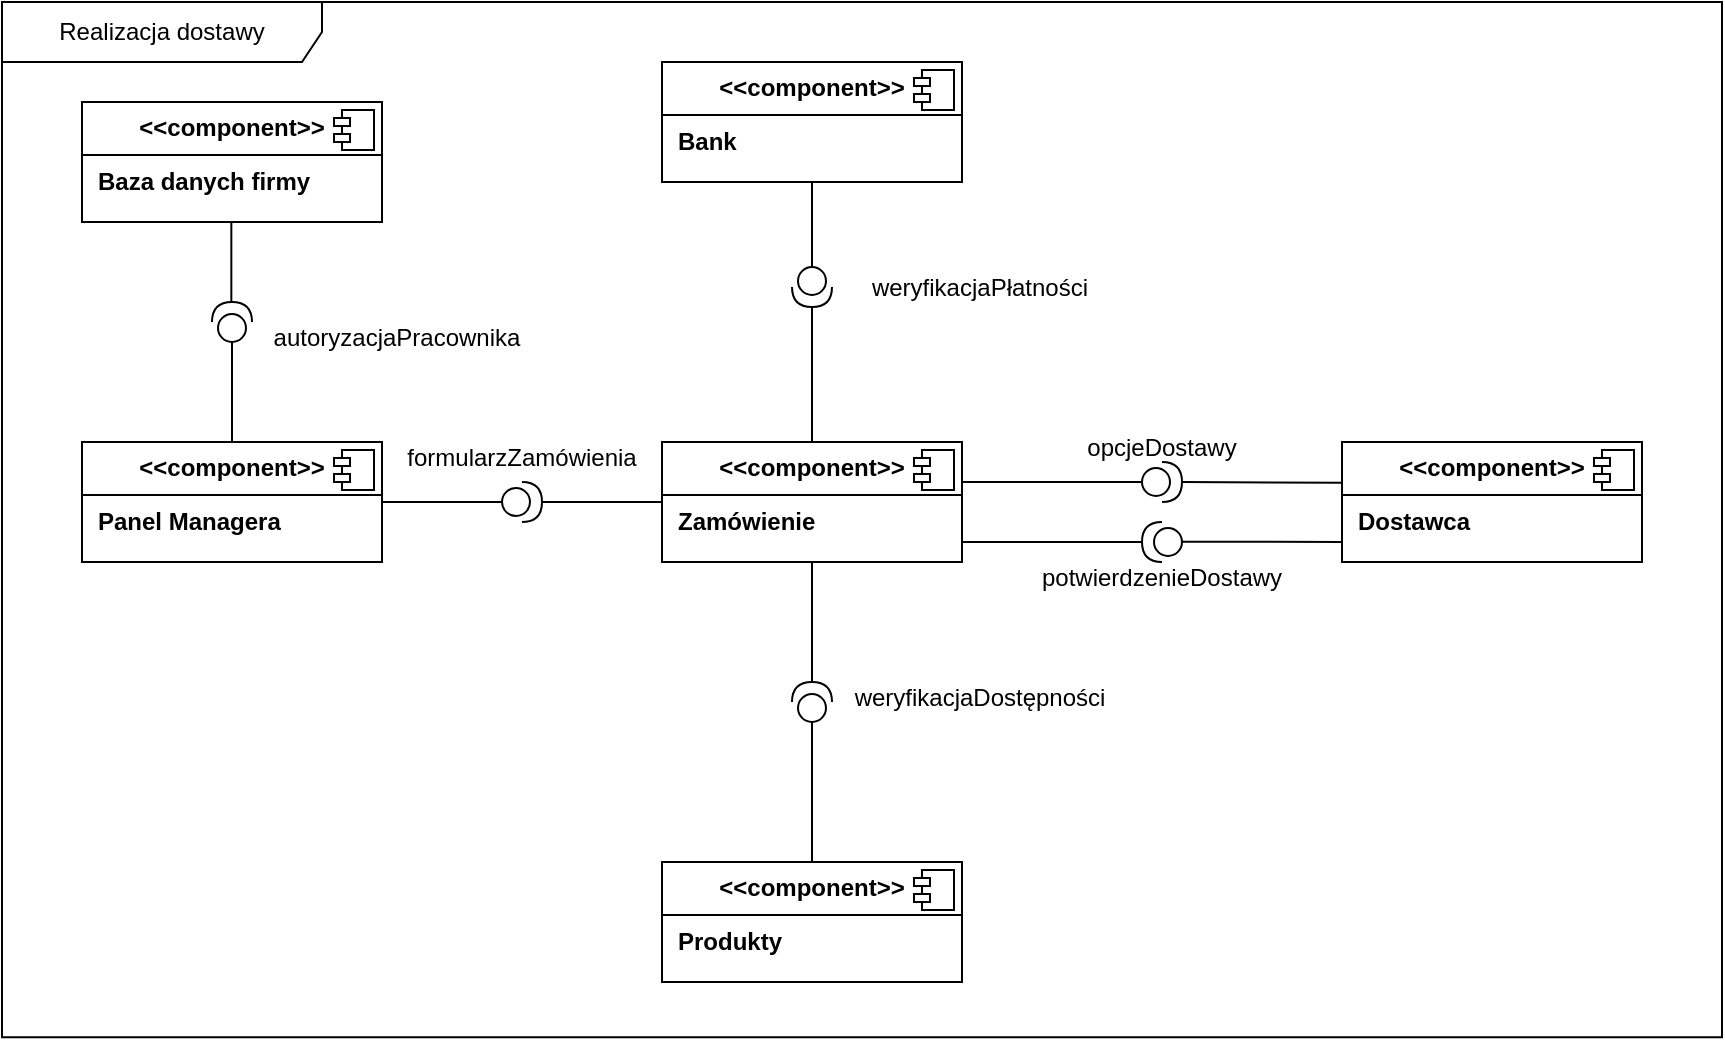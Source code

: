 <mxfile version="26.0.9">
  <diagram name="Strona-1" id="jzmrD4jcNZHcuR0E9kM4">
    <mxGraphModel dx="1320" dy="1180" grid="1" gridSize="10" guides="1" tooltips="1" connect="1" arrows="1" fold="1" page="1" pageScale="1" pageWidth="827" pageHeight="1169" math="0" shadow="0">
      <root>
        <mxCell id="0" />
        <mxCell id="1" parent="0" />
        <mxCell id="Gok0b5DfwyW_gEvZsmUu-3" value="" style="shape=providedRequiredInterface;html=1;verticalLabelPosition=bottom;sketch=0;rotation=-90;" parent="1" vertex="1">
          <mxGeometry x="105" y="150" width="20" height="20" as="geometry" />
        </mxCell>
        <mxCell id="Gok0b5DfwyW_gEvZsmUu-8" value="" style="endArrow=none;startArrow=none;endFill=0;startFill=0;endSize=8;html=1;verticalAlign=bottom;labelBackgroundColor=none;strokeWidth=1;rounded=0;exitX=0.5;exitY=1;exitDx=0;exitDy=0;entryX=1;entryY=0.5;entryDx=0;entryDy=0;entryPerimeter=0;" parent="1" edge="1">
          <mxGeometry width="160" relative="1" as="geometry">
            <mxPoint x="114.67" y="100" as="sourcePoint" />
            <mxPoint x="114.67" y="150" as="targetPoint" />
          </mxGeometry>
        </mxCell>
        <mxCell id="Gok0b5DfwyW_gEvZsmUu-9" value="&lt;p style=&quot;margin:0px;margin-top:6px;text-align:center;&quot;&gt;&lt;b&gt;&amp;lt;&amp;lt;component&amp;gt;&amp;gt;&lt;/b&gt;&lt;/p&gt;&lt;hr size=&quot;1&quot; style=&quot;border-style:solid;&quot;&gt;&lt;p style=&quot;margin:0px;margin-left:8px;&quot;&gt;&lt;b&gt;Panel Managera&lt;/b&gt;&lt;/p&gt;" style="align=left;overflow=fill;html=1;dropTarget=0;whiteSpace=wrap;" parent="1" vertex="1">
          <mxGeometry x="40" y="220" width="150" height="60" as="geometry" />
        </mxCell>
        <mxCell id="Gok0b5DfwyW_gEvZsmUu-10" value="" style="shape=component;jettyWidth=8;jettyHeight=4;" parent="Gok0b5DfwyW_gEvZsmUu-9" vertex="1">
          <mxGeometry x="1" width="20" height="20" relative="1" as="geometry">
            <mxPoint x="-24" y="4" as="offset" />
          </mxGeometry>
        </mxCell>
        <mxCell id="Gok0b5DfwyW_gEvZsmUu-12" value="" style="endArrow=none;startArrow=none;endFill=0;startFill=0;endSize=8;html=1;verticalAlign=bottom;labelBackgroundColor=none;strokeWidth=1;rounded=0;exitX=0;exitY=0.5;exitDx=0;exitDy=0;entryX=0.5;entryY=0;entryDx=0;entryDy=0;exitPerimeter=0;" parent="1" source="Gok0b5DfwyW_gEvZsmUu-3" target="Gok0b5DfwyW_gEvZsmUu-9" edge="1">
          <mxGeometry width="160" relative="1" as="geometry">
            <mxPoint x="114.84" y="170" as="sourcePoint" />
            <mxPoint x="114.84" y="220" as="targetPoint" />
          </mxGeometry>
        </mxCell>
        <mxCell id="B4y188OW89mDK_tySXYm-1" value="&lt;p style=&quot;margin:0px;margin-top:6px;text-align:center;&quot;&gt;&lt;b&gt;&amp;lt;&amp;lt;component&amp;gt;&amp;gt;&lt;/b&gt;&lt;/p&gt;&lt;hr size=&quot;1&quot; style=&quot;border-style:solid;&quot;&gt;&lt;p style=&quot;margin:0px;margin-left:8px;&quot;&gt;&lt;b&gt;Zamówienie&lt;/b&gt;&lt;/p&gt;" style="align=left;overflow=fill;html=1;dropTarget=0;whiteSpace=wrap;" parent="1" vertex="1">
          <mxGeometry x="330" y="220" width="150" height="60" as="geometry" />
        </mxCell>
        <mxCell id="B4y188OW89mDK_tySXYm-2" value="" style="shape=component;jettyWidth=8;jettyHeight=4;" parent="B4y188OW89mDK_tySXYm-1" vertex="1">
          <mxGeometry x="1" width="20" height="20" relative="1" as="geometry">
            <mxPoint x="-24" y="4" as="offset" />
          </mxGeometry>
        </mxCell>
        <mxCell id="B4y188OW89mDK_tySXYm-9" value="&lt;p style=&quot;margin:0px;margin-top:6px;text-align:center;&quot;&gt;&lt;b&gt;&amp;lt;&amp;lt;component&amp;gt;&amp;gt;&lt;/b&gt;&lt;/p&gt;&lt;hr size=&quot;1&quot; style=&quot;border-style:solid;&quot;&gt;&lt;p style=&quot;margin:0px;margin-left:8px;&quot;&gt;&lt;b&gt;Produkty&lt;/b&gt;&lt;/p&gt;" style="align=left;overflow=fill;html=1;dropTarget=0;whiteSpace=wrap;" parent="1" vertex="1">
          <mxGeometry x="330" y="430" width="150" height="60" as="geometry" />
        </mxCell>
        <mxCell id="B4y188OW89mDK_tySXYm-10" value="" style="shape=component;jettyWidth=8;jettyHeight=4;" parent="B4y188OW89mDK_tySXYm-9" vertex="1">
          <mxGeometry x="1" width="20" height="20" relative="1" as="geometry">
            <mxPoint x="-24" y="4" as="offset" />
          </mxGeometry>
        </mxCell>
        <mxCell id="B4y188OW89mDK_tySXYm-11" value="" style="shape=providedRequiredInterface;html=1;verticalLabelPosition=bottom;sketch=0;rotation=0;" parent="1" vertex="1">
          <mxGeometry x="250" y="240" width="20" height="20" as="geometry" />
        </mxCell>
        <mxCell id="B4y188OW89mDK_tySXYm-12" value="" style="endArrow=none;html=1;rounded=0;exitX=1;exitY=0.5;exitDx=0;exitDy=0;entryX=0;entryY=0.5;entryDx=0;entryDy=0;entryPerimeter=0;" parent="1" source="Gok0b5DfwyW_gEvZsmUu-9" target="B4y188OW89mDK_tySXYm-11" edge="1">
          <mxGeometry width="50" height="50" relative="1" as="geometry">
            <mxPoint x="360" y="380" as="sourcePoint" />
            <mxPoint x="410" y="330" as="targetPoint" />
          </mxGeometry>
        </mxCell>
        <mxCell id="B4y188OW89mDK_tySXYm-13" value="" style="endArrow=none;html=1;rounded=0;exitX=1;exitY=0.5;exitDx=0;exitDy=0;entryX=0;entryY=0.5;entryDx=0;entryDy=0;exitPerimeter=0;" parent="1" source="B4y188OW89mDK_tySXYm-11" target="B4y188OW89mDK_tySXYm-1" edge="1">
          <mxGeometry width="50" height="50" relative="1" as="geometry">
            <mxPoint x="210" y="270" as="sourcePoint" />
            <mxPoint x="260" y="270" as="targetPoint" />
          </mxGeometry>
        </mxCell>
        <mxCell id="B4y188OW89mDK_tySXYm-14" value="formularzZamówienia" style="text;html=1;align=center;verticalAlign=middle;whiteSpace=wrap;rounded=0;" parent="1" vertex="1">
          <mxGeometry x="201.25" y="220" width="117.5" height="15" as="geometry" />
        </mxCell>
        <mxCell id="B4y188OW89mDK_tySXYm-16" value="" style="shape=providedRequiredInterface;html=1;verticalLabelPosition=bottom;sketch=0;rotation=-90;" parent="1" vertex="1">
          <mxGeometry x="395" y="340" width="20" height="20" as="geometry" />
        </mxCell>
        <mxCell id="B4y188OW89mDK_tySXYm-17" value="" style="endArrow=none;html=1;rounded=0;exitX=0.5;exitY=1;exitDx=0;exitDy=0;entryX=1;entryY=0.5;entryDx=0;entryDy=0;entryPerimeter=0;" parent="1" source="B4y188OW89mDK_tySXYm-1" target="B4y188OW89mDK_tySXYm-16" edge="1">
          <mxGeometry width="50" height="50" relative="1" as="geometry">
            <mxPoint x="405" y="290" as="sourcePoint" />
            <mxPoint x="318.75" y="349.5" as="targetPoint" />
          </mxGeometry>
        </mxCell>
        <mxCell id="B4y188OW89mDK_tySXYm-19" value="" style="endArrow=none;html=1;rounded=0;exitX=0;exitY=0.5;exitDx=0;exitDy=0;entryX=0.5;entryY=0;entryDx=0;entryDy=0;exitPerimeter=0;" parent="1" source="B4y188OW89mDK_tySXYm-16" target="B4y188OW89mDK_tySXYm-9" edge="1">
          <mxGeometry width="50" height="50" relative="1" as="geometry">
            <mxPoint x="530" y="330" as="sourcePoint" />
            <mxPoint x="405" y="420" as="targetPoint" />
          </mxGeometry>
        </mxCell>
        <mxCell id="B4y188OW89mDK_tySXYm-24" value="" style="shape=providedRequiredInterface;html=1;verticalLabelPosition=bottom;sketch=0;rotation=90;" parent="1" vertex="1">
          <mxGeometry x="395" y="132.5" width="20" height="20" as="geometry" />
        </mxCell>
        <mxCell id="B4y188OW89mDK_tySXYm-25" value="" style="endArrow=none;html=1;rounded=0;exitX=1;exitY=0.5;exitDx=0;exitDy=0;entryX=0.5;entryY=0;entryDx=0;entryDy=0;exitPerimeter=0;" parent="1" source="B4y188OW89mDK_tySXYm-24" target="B4y188OW89mDK_tySXYm-1" edge="1">
          <mxGeometry width="50" height="50" relative="1" as="geometry">
            <mxPoint x="404.66" y="160" as="sourcePoint" />
            <mxPoint x="404.66" y="220" as="targetPoint" />
          </mxGeometry>
        </mxCell>
        <mxCell id="B4y188OW89mDK_tySXYm-26" value="" style="endArrow=none;html=1;rounded=0;exitX=0.5;exitY=1;exitDx=0;exitDy=0;entryX=0;entryY=0.5;entryDx=0;entryDy=0;entryPerimeter=0;" parent="1" source="B4y188OW89mDK_tySXYm-21" target="B4y188OW89mDK_tySXYm-24" edge="1">
          <mxGeometry width="50" height="50" relative="1" as="geometry">
            <mxPoint x="470" y="132.5" as="sourcePoint" />
            <mxPoint x="470" y="199.5" as="targetPoint" />
          </mxGeometry>
        </mxCell>
        <mxCell id="B4y188OW89mDK_tySXYm-27" value="weryfikacjaDostępności" style="text;html=1;align=center;verticalAlign=middle;whiteSpace=wrap;rounded=0;" parent="1" vertex="1">
          <mxGeometry x="430" y="340" width="117.5" height="15" as="geometry" />
        </mxCell>
        <mxCell id="B4y188OW89mDK_tySXYm-28" value="weryfikacjaPłatności" style="text;html=1;align=center;verticalAlign=middle;whiteSpace=wrap;rounded=0;" parent="1" vertex="1">
          <mxGeometry x="430" y="135" width="117.5" height="15" as="geometry" />
        </mxCell>
        <mxCell id="B4y188OW89mDK_tySXYm-29" value="Realizacja dostawy" style="shape=umlFrame;whiteSpace=wrap;html=1;pointerEvents=0;recursiveResize=0;container=1;collapsible=0;width=160;" parent="1" vertex="1">
          <mxGeometry width="860" height="517.65" as="geometry" />
        </mxCell>
        <mxCell id="B4y188OW89mDK_tySXYm-8" value="autoryzacjaPracownika" style="text;html=1;align=center;verticalAlign=middle;whiteSpace=wrap;rounded=0;" parent="B4y188OW89mDK_tySXYm-29" vertex="1">
          <mxGeometry x="180" y="160.15" width="35" height="15" as="geometry" />
        </mxCell>
        <mxCell id="B4y188OW89mDK_tySXYm-30" value="" style="shape=providedRequiredInterface;html=1;verticalLabelPosition=bottom;sketch=0;rotation=0;" parent="B4y188OW89mDK_tySXYm-29" vertex="1">
          <mxGeometry x="570" y="230.0" width="20" height="20" as="geometry" />
        </mxCell>
        <mxCell id="B4y188OW89mDK_tySXYm-32" value="&lt;p style=&quot;margin:0px;margin-top:6px;text-align:center;&quot;&gt;&lt;b&gt;&amp;lt;&amp;lt;component&amp;gt;&amp;gt;&lt;/b&gt;&lt;/p&gt;&lt;hr size=&quot;1&quot; style=&quot;border-style:solid;&quot;&gt;&lt;p style=&quot;margin:0px;margin-left:8px;&quot;&gt;&lt;b&gt;Dostawca&lt;/b&gt;&lt;/p&gt;" style="align=left;overflow=fill;html=1;dropTarget=0;whiteSpace=wrap;" parent="B4y188OW89mDK_tySXYm-29" vertex="1">
          <mxGeometry x="670" y="220" width="150" height="60" as="geometry" />
        </mxCell>
        <mxCell id="B4y188OW89mDK_tySXYm-33" value="" style="shape=component;jettyWidth=8;jettyHeight=4;" parent="B4y188OW89mDK_tySXYm-32" vertex="1">
          <mxGeometry x="1" width="20" height="20" relative="1" as="geometry">
            <mxPoint x="-24" y="4" as="offset" />
          </mxGeometry>
        </mxCell>
        <mxCell id="B4y188OW89mDK_tySXYm-34" value="" style="endArrow=none;html=1;rounded=0;exitX=1;exitY=0.5;exitDx=0;exitDy=0;entryX=0.003;entryY=0.34;entryDx=0;entryDy=0;exitPerimeter=0;entryPerimeter=0;" parent="B4y188OW89mDK_tySXYm-29" source="B4y188OW89mDK_tySXYm-30" target="B4y188OW89mDK_tySXYm-32" edge="1">
          <mxGeometry width="50" height="50" relative="1" as="geometry">
            <mxPoint x="640" y="257.65" as="sourcePoint" />
            <mxPoint x="640" y="310.65" as="targetPoint" />
          </mxGeometry>
        </mxCell>
        <mxCell id="B4y188OW89mDK_tySXYm-35" value="opcjeDostawy" style="text;html=1;align=center;verticalAlign=middle;whiteSpace=wrap;rounded=0;" parent="B4y188OW89mDK_tySXYm-29" vertex="1">
          <mxGeometry x="521.25" y="215.0" width="117.5" height="15" as="geometry" />
        </mxCell>
        <mxCell id="B4y188OW89mDK_tySXYm-21" value="&lt;p style=&quot;margin:0px;margin-top:6px;text-align:center;&quot;&gt;&lt;b&gt;&amp;lt;&amp;lt;component&amp;gt;&amp;gt;&lt;/b&gt;&lt;/p&gt;&lt;hr size=&quot;1&quot; style=&quot;border-style:solid;&quot;&gt;&lt;p style=&quot;margin:0px;margin-left:8px;&quot;&gt;&lt;b&gt;Bank&lt;/b&gt;&lt;/p&gt;" style="align=left;overflow=fill;html=1;dropTarget=0;whiteSpace=wrap;" parent="B4y188OW89mDK_tySXYm-29" vertex="1">
          <mxGeometry x="330" y="30" width="150" height="60" as="geometry" />
        </mxCell>
        <mxCell id="B4y188OW89mDK_tySXYm-22" value="" style="shape=component;jettyWidth=8;jettyHeight=4;" parent="B4y188OW89mDK_tySXYm-21" vertex="1">
          <mxGeometry x="1" width="20" height="20" relative="1" as="geometry">
            <mxPoint x="-24" y="4" as="offset" />
          </mxGeometry>
        </mxCell>
        <mxCell id="Gok0b5DfwyW_gEvZsmUu-1" value="&lt;p style=&quot;margin:0px;margin-top:6px;text-align:center;&quot;&gt;&lt;b&gt;&amp;lt;&amp;lt;component&amp;gt;&amp;gt;&lt;/b&gt;&lt;/p&gt;&lt;hr size=&quot;1&quot; style=&quot;border-style:solid;&quot;&gt;&lt;p style=&quot;margin:0px;margin-left:8px;&quot;&gt;&lt;b&gt;Baza danych firmy&lt;/b&gt;&lt;/p&gt;" style="align=left;overflow=fill;html=1;dropTarget=0;whiteSpace=wrap;" parent="B4y188OW89mDK_tySXYm-29" vertex="1">
          <mxGeometry x="40" y="50" width="150" height="60" as="geometry" />
        </mxCell>
        <mxCell id="Gok0b5DfwyW_gEvZsmUu-2" value="" style="shape=component;jettyWidth=8;jettyHeight=4;" parent="Gok0b5DfwyW_gEvZsmUu-1" vertex="1">
          <mxGeometry x="1" width="20" height="20" relative="1" as="geometry">
            <mxPoint x="-24" y="4" as="offset" />
          </mxGeometry>
        </mxCell>
        <mxCell id="B4y188OW89mDK_tySXYm-31" value="" style="endArrow=none;html=1;rounded=0;exitX=0;exitY=0.5;exitDx=0;exitDy=0;entryX=1;entryY=0.5;entryDx=0;entryDy=0;exitPerimeter=0;" parent="B4y188OW89mDK_tySXYm-29" edge="1">
          <mxGeometry width="50" height="50" relative="1" as="geometry">
            <mxPoint x="570" y="240" as="sourcePoint" />
            <mxPoint x="480" y="240" as="targetPoint" />
          </mxGeometry>
        </mxCell>
        <mxCell id="tr3luJt9m-ux0261g43Q-1" value="" style="endArrow=none;html=1;rounded=0;exitX=0;exitY=0.5;exitDx=0;exitDy=0;entryX=1;entryY=0.5;entryDx=0;entryDy=0;exitPerimeter=0;" parent="B4y188OW89mDK_tySXYm-29" edge="1">
          <mxGeometry width="50" height="50" relative="1" as="geometry">
            <mxPoint x="570" y="270" as="sourcePoint" />
            <mxPoint x="480" y="270" as="targetPoint" />
          </mxGeometry>
        </mxCell>
        <mxCell id="tr3luJt9m-ux0261g43Q-2" value="" style="shape=providedRequiredInterface;html=1;verticalLabelPosition=bottom;sketch=0;rotation=-180;" parent="B4y188OW89mDK_tySXYm-29" vertex="1">
          <mxGeometry x="570" y="260" width="20" height="20" as="geometry" />
        </mxCell>
        <mxCell id="tr3luJt9m-ux0261g43Q-3" value="" style="endArrow=none;html=1;rounded=0;entryX=1;entryY=0.5;entryDx=0;entryDy=0;" parent="B4y188OW89mDK_tySXYm-29" edge="1">
          <mxGeometry width="50" height="50" relative="1" as="geometry">
            <mxPoint x="670" y="270" as="sourcePoint" />
            <mxPoint x="590" y="269.83" as="targetPoint" />
          </mxGeometry>
        </mxCell>
        <mxCell id="tr3luJt9m-ux0261g43Q-5" value="potwierdzenieDostawy" style="text;html=1;align=center;verticalAlign=middle;whiteSpace=wrap;rounded=0;" parent="B4y188OW89mDK_tySXYm-29" vertex="1">
          <mxGeometry x="521.25" y="280" width="117.5" height="15" as="geometry" />
        </mxCell>
      </root>
    </mxGraphModel>
  </diagram>
</mxfile>
